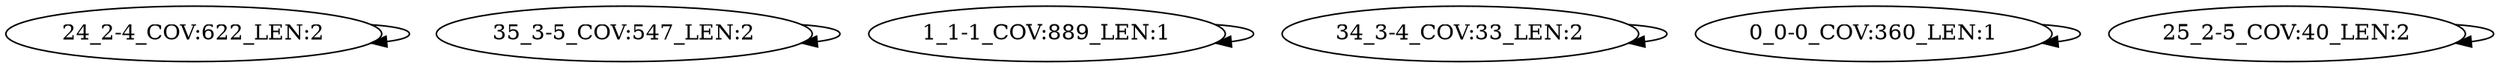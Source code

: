 digraph G {
    "24_2-4_COV:622_LEN:2" -> "24_2-4_COV:622_LEN:2";
    "35_3-5_COV:547_LEN:2" -> "35_3-5_COV:547_LEN:2";
    "1_1-1_COV:889_LEN:1" -> "1_1-1_COV:889_LEN:1";
    "34_3-4_COV:33_LEN:2" -> "34_3-4_COV:33_LEN:2";
    "0_0-0_COV:360_LEN:1" -> "0_0-0_COV:360_LEN:1";
    "25_2-5_COV:40_LEN:2" -> "25_2-5_COV:40_LEN:2";
}

